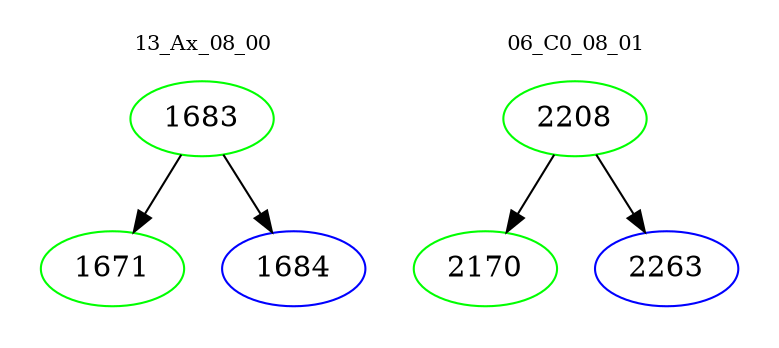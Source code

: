 digraph{
subgraph cluster_0 {
color = white
label = "13_Ax_08_00";
fontsize=10;
T0_1683 [label="1683", color="green"]
T0_1683 -> T0_1671 [color="black"]
T0_1671 [label="1671", color="green"]
T0_1683 -> T0_1684 [color="black"]
T0_1684 [label="1684", color="blue"]
}
subgraph cluster_1 {
color = white
label = "06_C0_08_01";
fontsize=10;
T1_2208 [label="2208", color="green"]
T1_2208 -> T1_2170 [color="black"]
T1_2170 [label="2170", color="green"]
T1_2208 -> T1_2263 [color="black"]
T1_2263 [label="2263", color="blue"]
}
}
